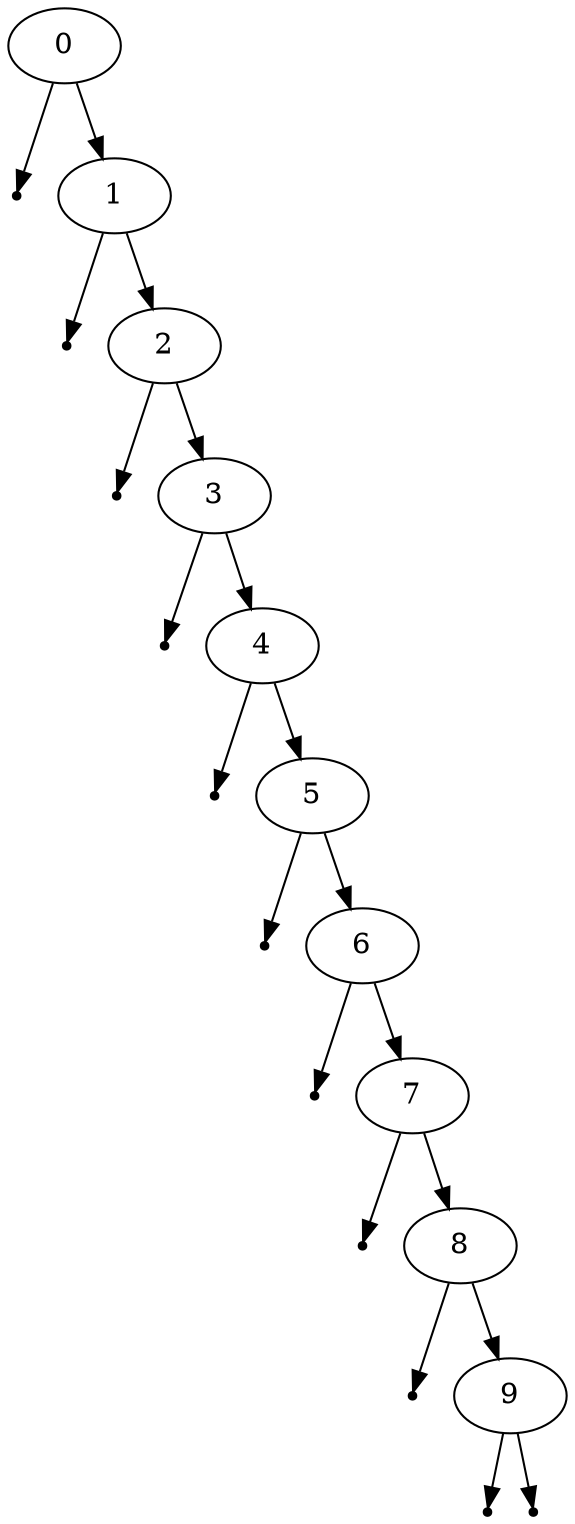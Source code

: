 digraph BST {
  0 -> null_0_left
  0 -> 1
  null_0_left [shape=point]
  1 -> null_1_left
  1 -> 2
  null_1_left [shape=point]
  2 -> null_2_left
  2 -> 3
  null_2_left [shape=point]
  3 -> null_3_left
  3 -> 4
  null_3_left [shape=point]
  4 -> null_4_left
  4 -> 5
  null_4_left [shape=point]
  5 -> null_5_left
  5 -> 6
  null_5_left [shape=point]
  6 -> null_6_left
  6 -> 7
  null_6_left [shape=point]
  7 -> null_7_left
  7 -> 8
  null_7_left [shape=point]
  8 -> null_8_left
  8 -> 9
  null_8_left [shape=point]
  9 -> null_9_left
  9 -> null_9_right
  null_9_left [shape=point]
  null_9_right [shape=point]
}
